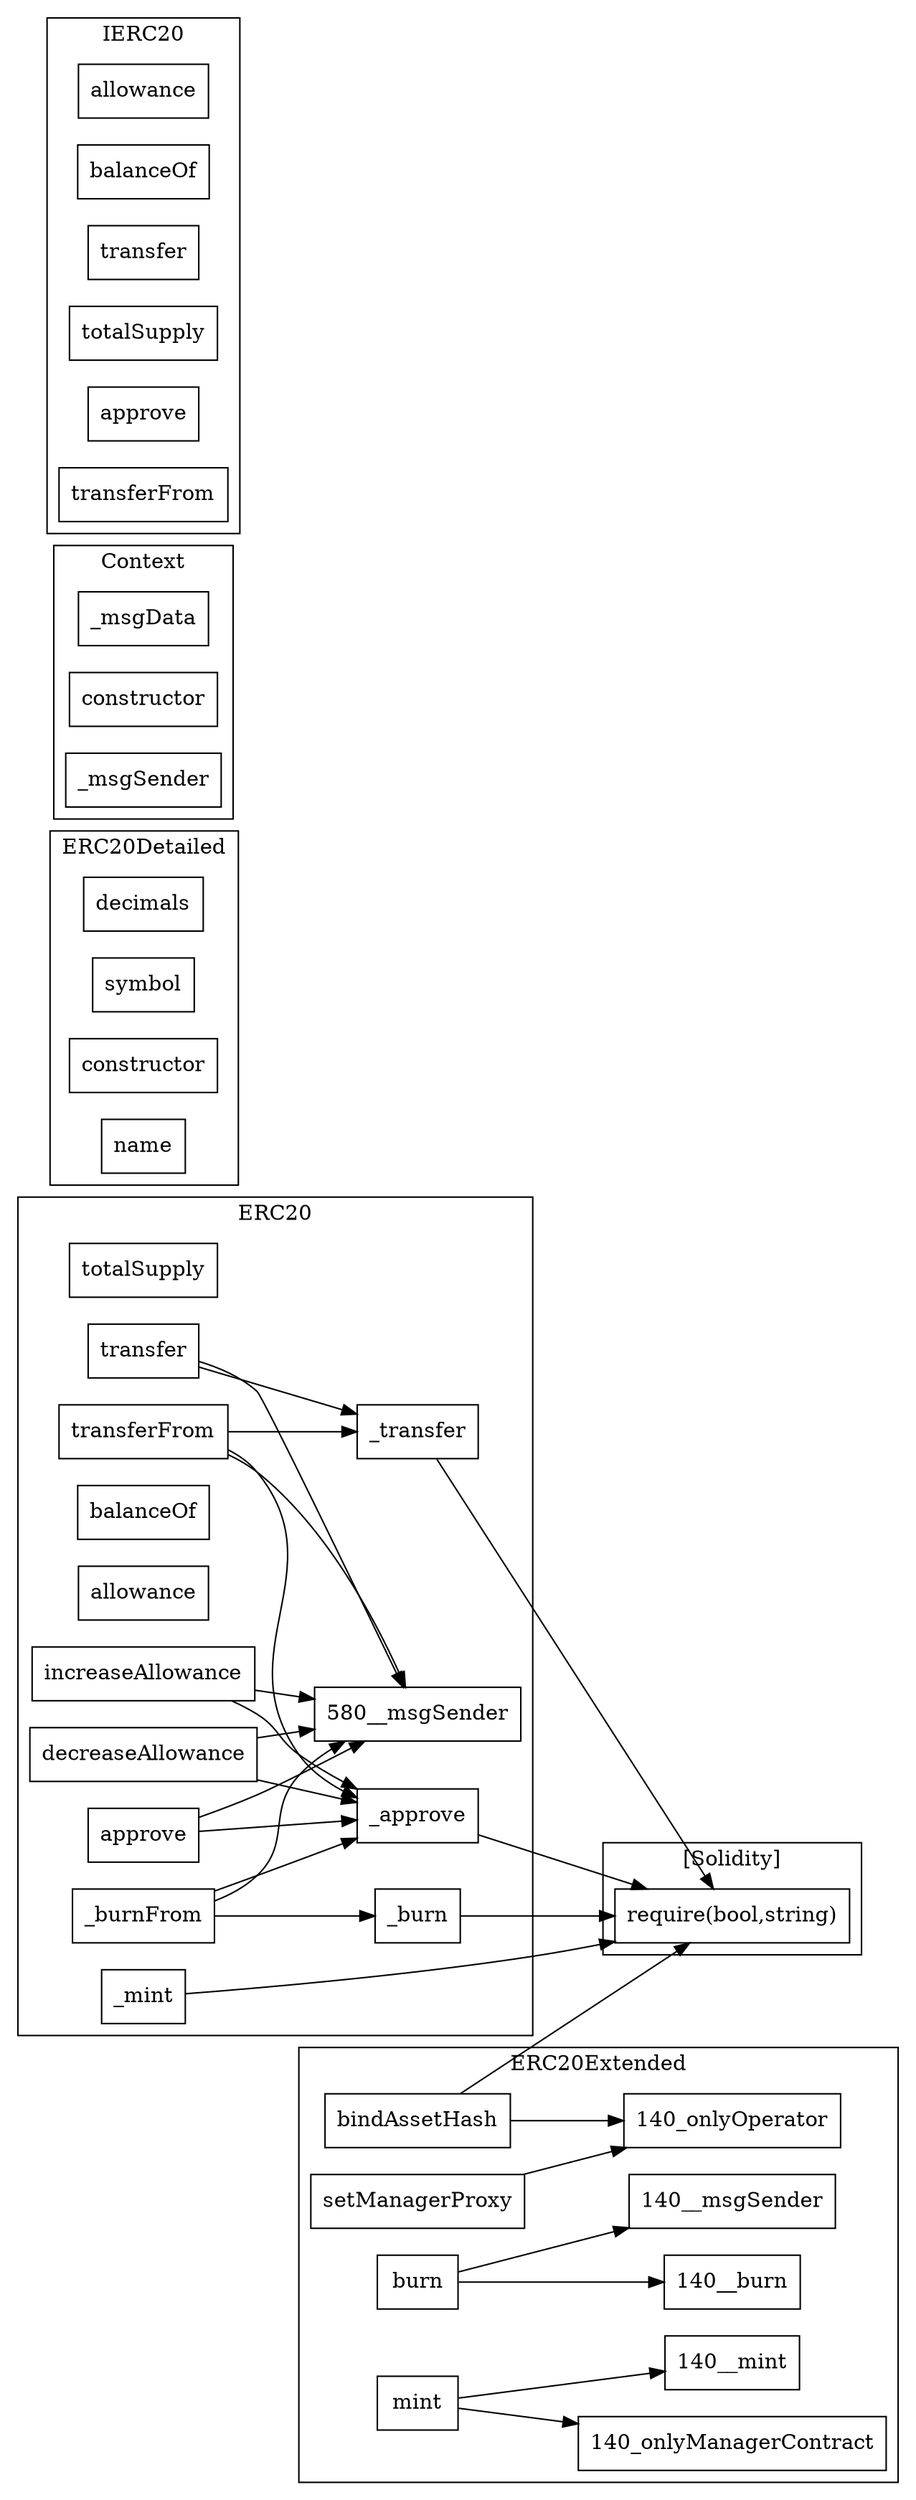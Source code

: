 strict digraph {
rankdir="LR"
node [shape=box]
subgraph cluster_580_ERC20 {
label = "ERC20"
"580__transfer" [label="_transfer"]
"580_totalSupply" [label="totalSupply"]
"580_transfer" [label="transfer"]
"580__mint" [label="_mint"]
"580__burn" [label="_burn"]
"580_balanceOf" [label="balanceOf"]
"580_allowance" [label="allowance"]
"580_approve" [label="approve"]
"580_transferFrom" [label="transferFrom"]
"580_decreaseAllowance" [label="decreaseAllowance"]
"580__burnFrom" [label="_burnFrom"]
"580__approve" [label="_approve"]
"580_increaseAllowance" [label="increaseAllowance"]
"580_approve" -> "580__msgSender"
"580_transferFrom" -> "580__transfer"
"580_transfer" -> "580__msgSender"
"580_transferFrom" -> "580__approve"
"580__burnFrom" -> "580__burn"
"580_transfer" -> "580__transfer"
"580_approve" -> "580__approve"
"580_increaseAllowance" -> "580__approve"
"580_decreaseAllowance" -> "580__msgSender"
"580_decreaseAllowance" -> "580__approve"
"580_transferFrom" -> "580__msgSender"
"580_increaseAllowance" -> "580__msgSender"
"580__burnFrom" -> "580__approve"
"580__burnFrom" -> "580__msgSender"
}subgraph cluster_638_ERC20Detailed {
label = "ERC20Detailed"
"638_decimals" [label="decimals"]
"638_symbol" [label="symbol"]
"638_constructor" [label="constructor"]
"638_name" [label="name"]
}subgraph cluster_140_ERC20Extended {
label = "ERC20Extended"
"140_burn" [label="burn"]
"140_bindAssetHash" [label="bindAssetHash"]
"140_mint" [label="mint"]
"140_setManagerProxy" [label="setManagerProxy"]
"140_bindAssetHash" -> "140_onlyOperator"
"140_mint" -> "140__mint"
"140_burn" -> "140__msgSender"
"140_mint" -> "140_onlyManagerContract"
"140_setManagerProxy" -> "140_onlyOperator"
"140_burn" -> "140__burn"
}subgraph cluster_175_Context {
label = "Context"
"175__msgData" [label="_msgData"]
"175_constructor" [label="constructor"]
"175__msgSender" [label="_msgSender"]
}subgraph cluster_894_IERC20 {
label = "IERC20"
"894_allowance" [label="allowance"]
"894_balanceOf" [label="balanceOf"]
"894_transfer" [label="transfer"]
"894_totalSupply" [label="totalSupply"]
"894_approve" [label="approve"]
"894_transferFrom" [label="transferFrom"]
}subgraph cluster_solidity {
label = "[Solidity]"
"require(bool,string)" 
"580__burn" -> "require(bool,string)"
"580__approve" -> "require(bool,string)"
"580__transfer" -> "require(bool,string)"
"140_bindAssetHash" -> "require(bool,string)"
"580__mint" -> "require(bool,string)"
}
}